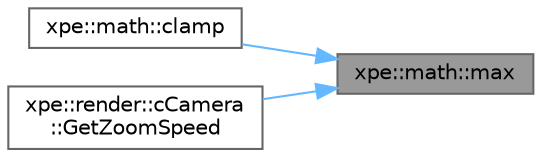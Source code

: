 digraph "xpe::math::max"
{
 // LATEX_PDF_SIZE
  bgcolor="transparent";
  edge [fontname=Helvetica,fontsize=10,labelfontname=Helvetica,labelfontsize=10];
  node [fontname=Helvetica,fontsize=10,shape=box,height=0.2,width=0.4];
  rankdir="RL";
  Node1 [id="Node000001",label="xpe::math::max",height=0.2,width=0.4,color="gray40", fillcolor="grey60", style="filled", fontcolor="black",tooltip=" "];
  Node1 -> Node2 [id="edge5_Node000001_Node000002",dir="back",color="steelblue1",style="solid",tooltip=" "];
  Node2 [id="Node000002",label="xpe::math::clamp",height=0.2,width=0.4,color="grey40", fillcolor="white", style="filled",URL="$namespacexpe_1_1math.html#a9b91d360a2a3dc49a3d5f1199bdf7037",tooltip=" "];
  Node1 -> Node3 [id="edge6_Node000001_Node000003",dir="back",color="steelblue1",style="solid",tooltip=" "];
  Node3 [id="Node000003",label="xpe::render::cCamera\l::GetZoomSpeed",height=0.2,width=0.4,color="grey40", fillcolor="white", style="filled",URL="$classxpe_1_1render_1_1c_camera.html#a8968d5dc16af5c4d22c0dad61069b88a",tooltip=" "];
}
